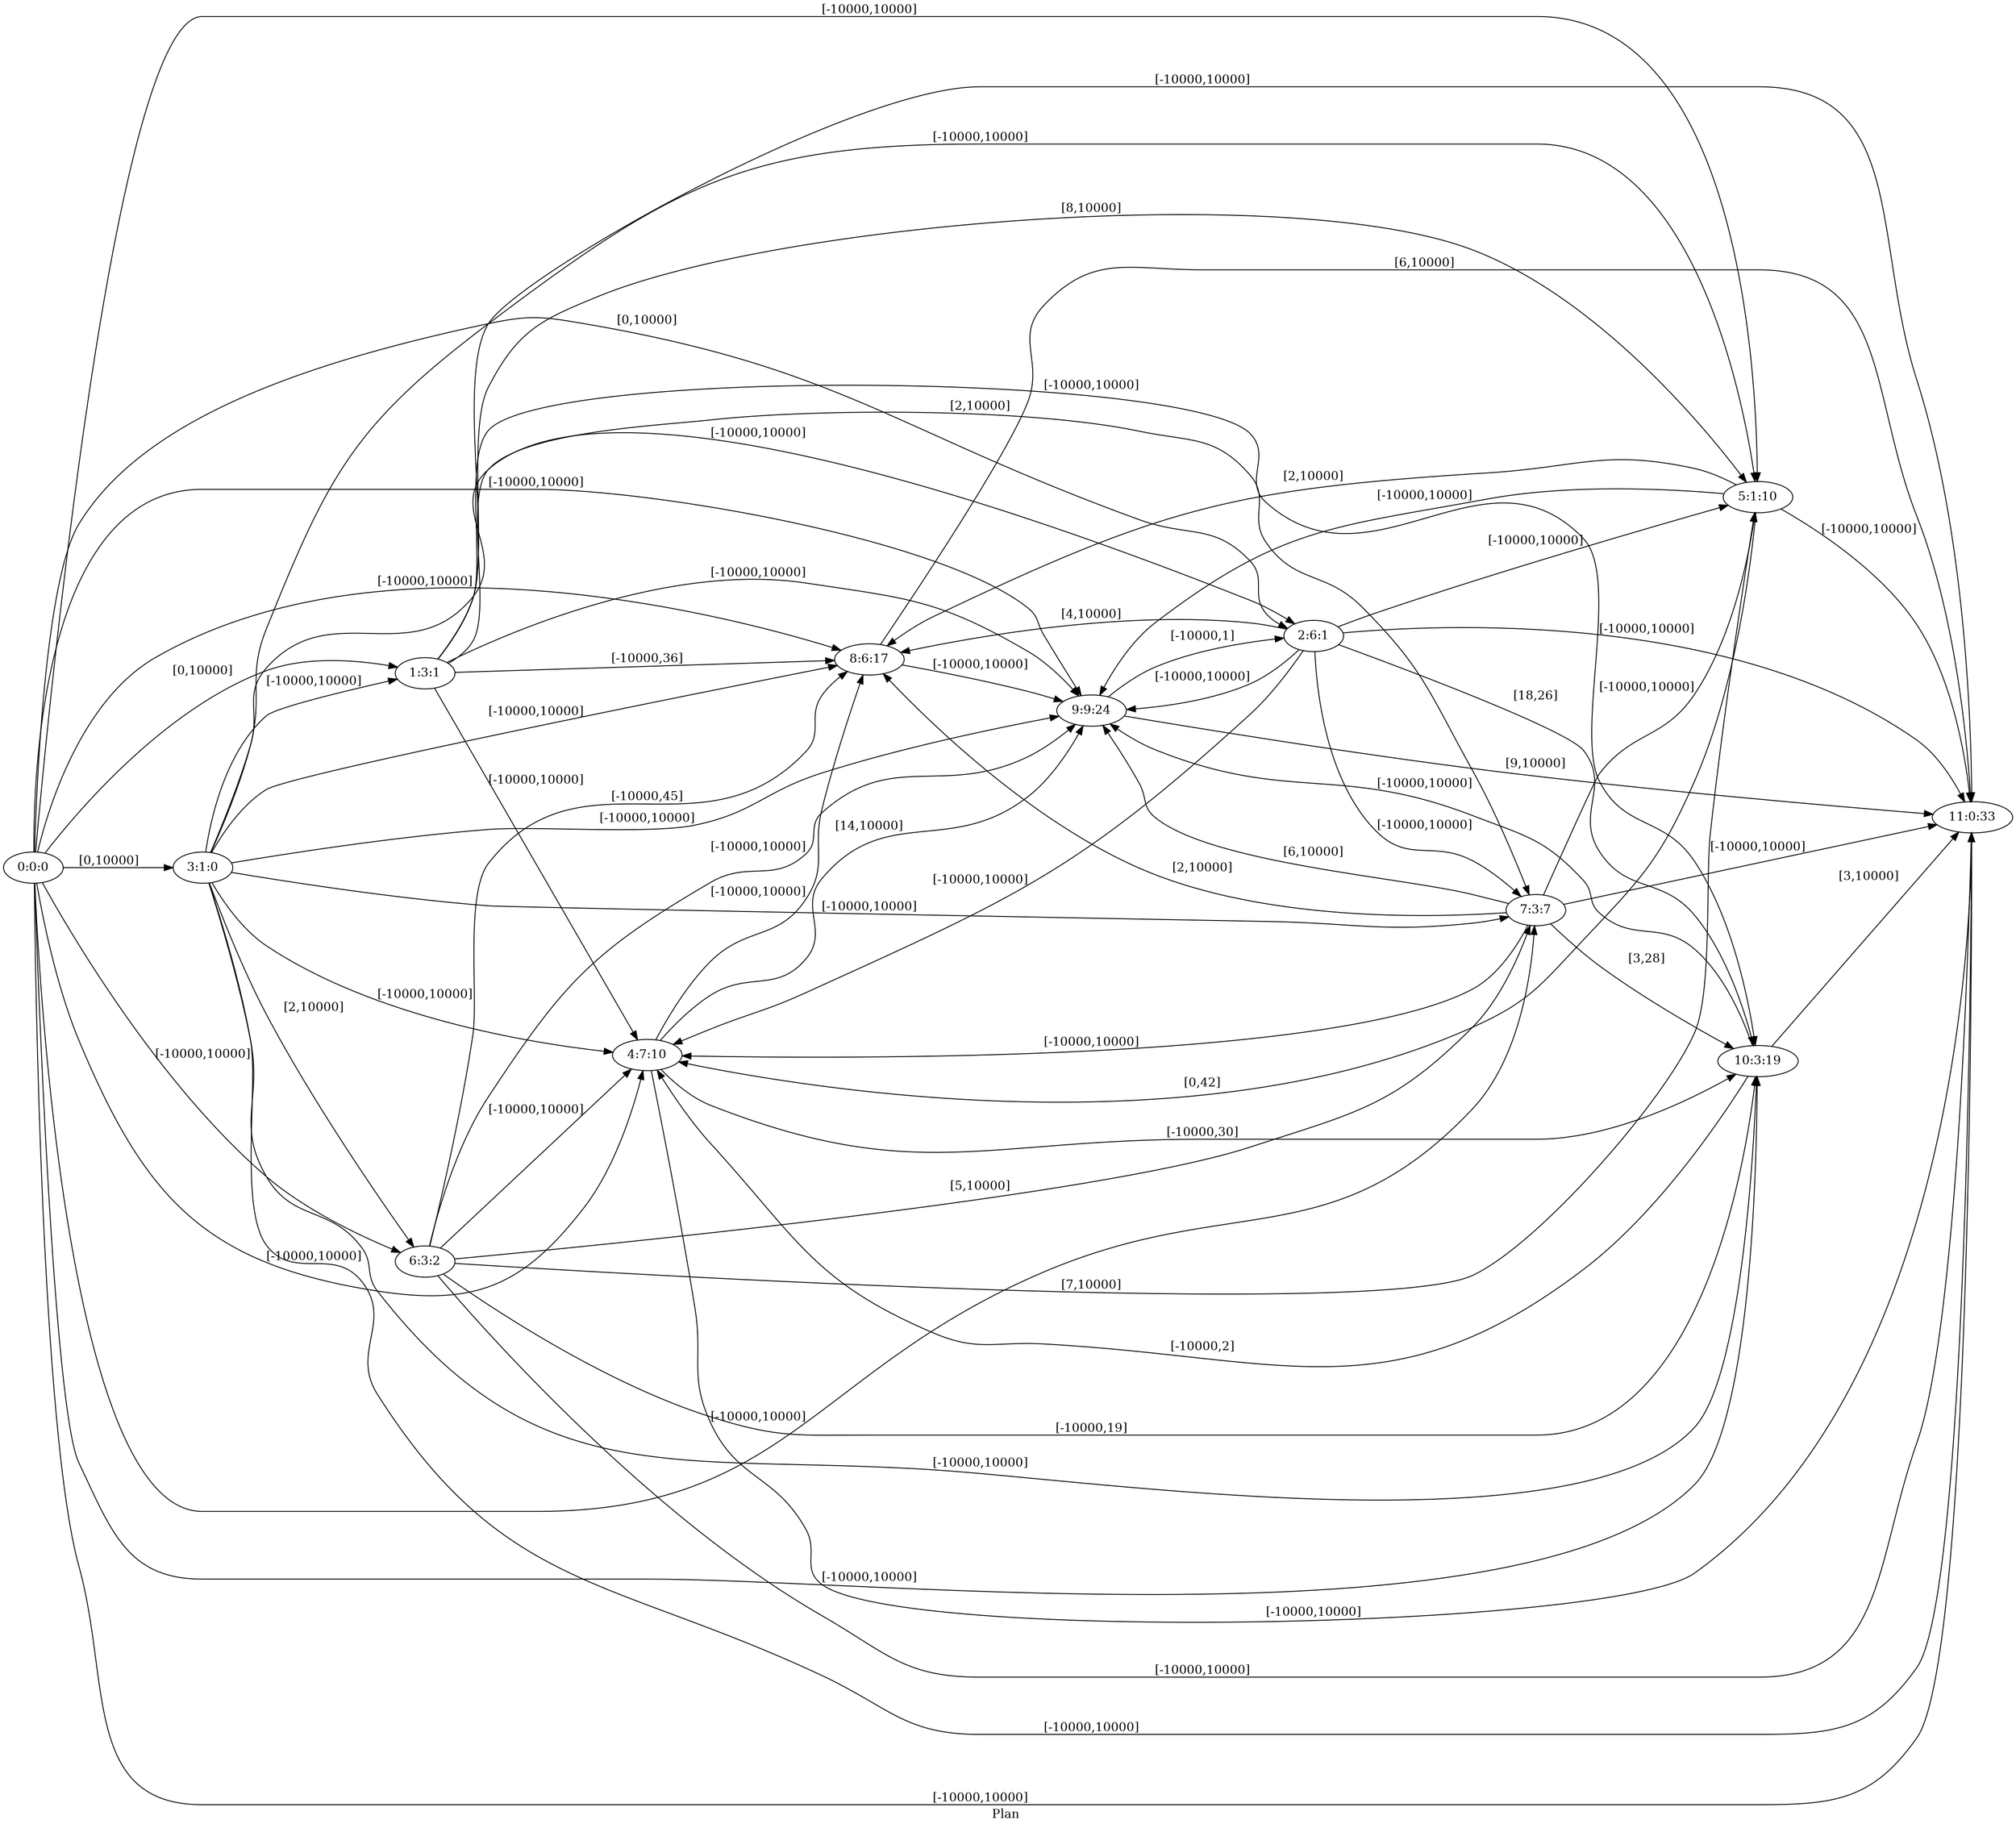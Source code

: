 digraph G {
 rankdir = LR;
 nodesep = .45; 
 size = 30;
label="Plan ";
 fldt = 0.499544;
"0:0:0"->"1:3:1"[ label = "[0,10000]"];
"0:0:0"->"2:6:1"[ label = "[0,10000]"];
"0:0:0"->"3:1:0"[ label = "[0,10000]"];
"0:0:0"->"4:7:10"[ label = "[-10000,10000]"];
"0:0:0"->"5:1:10"[ label = "[-10000,10000]"];
"0:0:0"->"6:3:2"[ label = "[-10000,10000]"];
"0:0:0"->"7:3:7"[ label = "[-10000,10000]"];
"0:0:0"->"8:6:17"[ label = "[-10000,10000]"];
"0:0:0"->"9:9:24"[ label = "[-10000,10000]"];
"0:0:0"->"10:3:19"[ label = "[-10000,10000]"];
"0:0:0"->"11:0:33"[ label = "[-10000,10000]"];
"1:3:1"->"4:7:10"[ label = "[-10000,10000]"];
"1:3:1"->"5:1:10"[ label = "[8,10000]"];
"1:3:1"->"7:3:7"[ label = "[2,10000]"];
"1:3:1"->"8:6:17"[ label = "[-10000,36]"];
"1:3:1"->"9:9:24"[ label = "[-10000,10000]"];
"1:3:1"->"10:3:19"[ label = "[-10000,10000]"];
"1:3:1"->"11:0:33"[ label = "[-10000,10000]"];
"2:6:1"->"4:7:10"[ label = "[-10000,10000]"];
"2:6:1"->"5:1:10"[ label = "[-10000,10000]"];
"2:6:1"->"7:3:7"[ label = "[-10000,10000]"];
"2:6:1"->"8:6:17"[ label = "[4,10000]"];
"2:6:1"->"9:9:24"[ label = "[-10000,10000]"];
"2:6:1"->"10:3:19"[ label = "[18,26]"];
"2:6:1"->"11:0:33"[ label = "[-10000,10000]"];
"3:1:0"->"1:3:1"[ label = "[-10000,10000]"];
"3:1:0"->"2:6:1"[ label = "[-10000,10000]"];
"3:1:0"->"4:7:10"[ label = "[-10000,10000]"];
"3:1:0"->"5:1:10"[ label = "[-10000,10000]"];
"3:1:0"->"6:3:2"[ label = "[2,10000]"];
"3:1:0"->"7:3:7"[ label = "[-10000,10000]"];
"3:1:0"->"8:6:17"[ label = "[-10000,10000]"];
"3:1:0"->"9:9:24"[ label = "[-10000,10000]"];
"3:1:0"->"10:3:19"[ label = "[-10000,10000]"];
"3:1:0"->"11:0:33"[ label = "[-10000,10000]"];
"4:7:10"->"8:6:17"[ label = "[-10000,10000]"];
"4:7:10"->"9:9:24"[ label = "[14,10000]"];
"4:7:10"->"10:3:19"[ label = "[-10000,30]"];
"4:7:10"->"11:0:33"[ label = "[-10000,10000]"];
"5:1:10"->"4:7:10"[ label = "[0,42]"];
"5:1:10"->"8:6:17"[ label = "[2,10000]"];
"5:1:10"->"9:9:24"[ label = "[-10000,10000]"];
"5:1:10"->"11:0:33"[ label = "[-10000,10000]"];
"6:3:2"->"4:7:10"[ label = "[-10000,10000]"];
"6:3:2"->"5:1:10"[ label = "[7,10000]"];
"6:3:2"->"7:3:7"[ label = "[5,10000]"];
"6:3:2"->"8:6:17"[ label = "[-10000,45]"];
"6:3:2"->"9:9:24"[ label = "[-10000,10000]"];
"6:3:2"->"10:3:19"[ label = "[-10000,19]"];
"6:3:2"->"11:0:33"[ label = "[-10000,10000]"];
"7:3:7"->"4:7:10"[ label = "[-10000,10000]"];
"7:3:7"->"5:1:10"[ label = "[-10000,10000]"];
"7:3:7"->"8:6:17"[ label = "[2,10000]"];
"7:3:7"->"9:9:24"[ label = "[6,10000]"];
"7:3:7"->"10:3:19"[ label = "[3,28]"];
"7:3:7"->"11:0:33"[ label = "[-10000,10000]"];
"8:6:17"->"9:9:24"[ label = "[-10000,10000]"];
"8:6:17"->"11:0:33"[ label = "[6,10000]"];
"9:9:24"->"2:6:1"[ label = "[-10000,1]"];
"9:9:24"->"11:0:33"[ label = "[9,10000]"];
"10:3:19"->"4:7:10"[ label = "[-10000,2]"];
"10:3:19"->"9:9:24"[ label = "[-10000,10000]"];
"10:3:19"->"11:0:33"[ label = "[3,10000]"];
}
